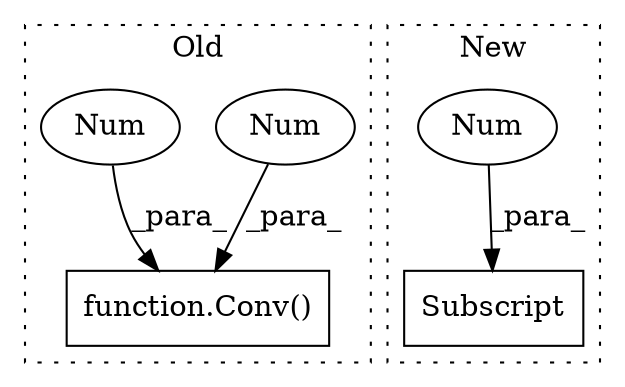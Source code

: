 digraph G {
subgraph cluster0 {
1 [label="function.Conv()" a="75" s="1703,1742" l="5,1" shape="box"];
3 [label="Num" a="76" s="1741" l="1" shape="ellipse"];
5 [label="Num" a="76" s="1738" l="1" shape="ellipse"];
label = "Old";
style="dotted";
}
subgraph cluster1 {
2 [label="Subscript" a="63" s="1495,0" l="21,0" shape="box"];
4 [label="Num" a="76" s="1514" l="1" shape="ellipse"];
label = "New";
style="dotted";
}
3 -> 1 [label="_para_"];
4 -> 2 [label="_para_"];
5 -> 1 [label="_para_"];
}